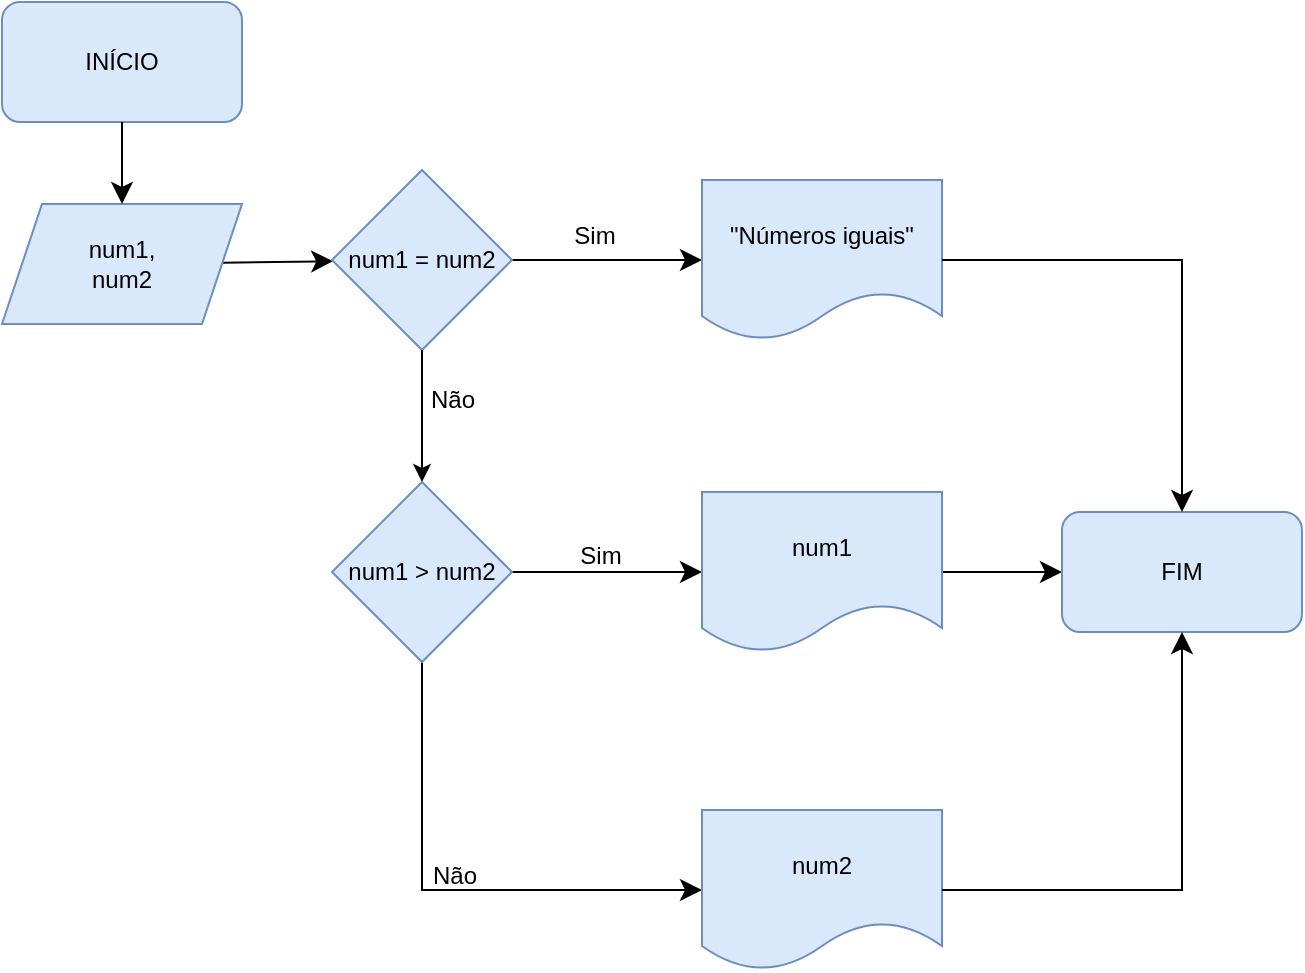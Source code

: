 <mxfile version="26.0.11">
  <diagram name="Página-1" id="dMHvQhVj3VRbbtBWQjQE">
    <mxGraphModel dx="3088" dy="796" grid="1" gridSize="10" guides="1" tooltips="1" connect="1" arrows="1" fold="1" page="1" pageScale="1" pageWidth="827" pageHeight="1169" math="0" shadow="0">
      <root>
        <mxCell id="0" />
        <mxCell id="1" parent="0" />
        <mxCell id="3xpD1GNYhK4gNY7aqobl-21" value="INÍCIO" style="rounded=1;whiteSpace=wrap;html=1;fillColor=#dae8fc;strokeColor=#6c8ebf;" parent="1" vertex="1">
          <mxGeometry x="-1565" y="343" width="120" height="60" as="geometry" />
        </mxCell>
        <mxCell id="3xpD1GNYhK4gNY7aqobl-22" value="" style="edgeStyle=none;curved=1;rounded=0;orthogonalLoop=1;jettySize=auto;html=1;fontSize=12;startSize=8;endSize=8;" parent="1" source="3xpD1GNYhK4gNY7aqobl-23" target="3xpD1GNYhK4gNY7aqobl-28" edge="1">
          <mxGeometry relative="1" as="geometry" />
        </mxCell>
        <mxCell id="3xpD1GNYhK4gNY7aqobl-23" value="num1,&lt;div&gt;num2&lt;/div&gt;" style="shape=parallelogram;perimeter=parallelogramPerimeter;whiteSpace=wrap;html=1;fixedSize=1;fillColor=#dae8fc;strokeColor=#6c8ebf;" parent="1" vertex="1">
          <mxGeometry x="-1565" y="444" width="120" height="60" as="geometry" />
        </mxCell>
        <mxCell id="3xpD1GNYhK4gNY7aqobl-24" value="" style="edgeStyle=none;curved=1;rounded=0;orthogonalLoop=1;jettySize=auto;html=1;fontSize=12;startSize=8;endSize=8;" parent="1" source="3xpD1GNYhK4gNY7aqobl-28" target="3xpD1GNYhK4gNY7aqobl-29" edge="1">
          <mxGeometry relative="1" as="geometry" />
        </mxCell>
        <mxCell id="3xpD1GNYhK4gNY7aqobl-25" value="Sim" style="edgeLabel;html=1;align=center;verticalAlign=middle;resizable=0;points=[];fontSize=12;labelBackgroundColor=none;" parent="3xpD1GNYhK4gNY7aqobl-24" vertex="1" connectable="0">
          <mxGeometry x="-0.151" y="-3" relative="1" as="geometry">
            <mxPoint y="-15" as="offset" />
          </mxGeometry>
        </mxCell>
        <mxCell id="3xpD1GNYhK4gNY7aqobl-28" value="num1 = num2" style="rhombus;whiteSpace=wrap;html=1;fillStyle=auto;shadow=0;rounded=0;fillColor=#dae8fc;strokeColor=#6c8ebf;" parent="1" vertex="1">
          <mxGeometry x="-1400" y="427" width="90" height="90" as="geometry" />
        </mxCell>
        <mxCell id="3xpD1GNYhK4gNY7aqobl-29" value="&quot;Números iguais&quot;" style="shape=document;whiteSpace=wrap;html=1;boundedLbl=1;fillColor=#dae8fc;strokeColor=#6c8ebf;" parent="1" vertex="1">
          <mxGeometry x="-1215" y="432" width="120" height="80" as="geometry" />
        </mxCell>
        <mxCell id="3xpD1GNYhK4gNY7aqobl-30" value="" style="edgeStyle=none;curved=1;rounded=0;orthogonalLoop=1;jettySize=auto;html=1;fontSize=12;startSize=8;endSize=8;" parent="1" source="3xpD1GNYhK4gNY7aqobl-34" target="3xpD1GNYhK4gNY7aqobl-36" edge="1">
          <mxGeometry relative="1" as="geometry" />
        </mxCell>
        <mxCell id="3xpD1GNYhK4gNY7aqobl-31" value="Sim" style="edgeLabel;html=1;align=center;verticalAlign=middle;resizable=0;points=[];fontSize=12;labelBackgroundColor=none;" parent="3xpD1GNYhK4gNY7aqobl-30" vertex="1" connectable="0">
          <mxGeometry x="-0.08" y="-1" relative="1" as="geometry">
            <mxPoint y="-9" as="offset" />
          </mxGeometry>
        </mxCell>
        <mxCell id="3xpD1GNYhK4gNY7aqobl-32" value="" style="edgeStyle=none;curved=0;rounded=0;orthogonalLoop=1;jettySize=auto;html=1;fontSize=12;startSize=8;endSize=8;exitX=0.5;exitY=1;exitDx=0;exitDy=0;" parent="1" source="3xpD1GNYhK4gNY7aqobl-34" target="3xpD1GNYhK4gNY7aqobl-37" edge="1">
          <mxGeometry relative="1" as="geometry">
            <mxPoint x="-1355" y="609" as="sourcePoint" />
            <Array as="points">
              <mxPoint x="-1355" y="787" />
            </Array>
          </mxGeometry>
        </mxCell>
        <mxCell id="3xpD1GNYhK4gNY7aqobl-33" value="Não" style="edgeLabel;html=1;align=center;verticalAlign=middle;resizable=0;points=[];fontSize=12;labelBackgroundColor=none;" parent="3xpD1GNYhK4gNY7aqobl-32" vertex="1" connectable="0">
          <mxGeometry x="0.004" y="1" relative="1" as="geometry">
            <mxPoint x="2" y="-6" as="offset" />
          </mxGeometry>
        </mxCell>
        <mxCell id="3xpD1GNYhK4gNY7aqobl-34" value="num1 &amp;gt; num2" style="rhombus;whiteSpace=wrap;html=1;fillColor=#dae8fc;strokeColor=#6c8ebf;" parent="1" vertex="1">
          <mxGeometry x="-1400" y="583" width="90" height="90" as="geometry" />
        </mxCell>
        <mxCell id="3xpD1GNYhK4gNY7aqobl-35" value="" style="edgeStyle=none;curved=1;rounded=0;orthogonalLoop=1;jettySize=auto;html=1;fontSize=12;startSize=8;endSize=8;" parent="1" source="3xpD1GNYhK4gNY7aqobl-36" target="3xpD1GNYhK4gNY7aqobl-38" edge="1">
          <mxGeometry relative="1" as="geometry" />
        </mxCell>
        <mxCell id="3xpD1GNYhK4gNY7aqobl-36" value="num1" style="shape=document;whiteSpace=wrap;html=1;boundedLbl=1;fillColor=#dae8fc;strokeColor=#6c8ebf;" parent="1" vertex="1">
          <mxGeometry x="-1215" y="588" width="120" height="80" as="geometry" />
        </mxCell>
        <mxCell id="3xpD1GNYhK4gNY7aqobl-37" value="num2" style="shape=document;whiteSpace=wrap;html=1;boundedLbl=1;fillColor=#dae8fc;strokeColor=#6c8ebf;" parent="1" vertex="1">
          <mxGeometry x="-1215" y="747" width="120" height="80" as="geometry" />
        </mxCell>
        <mxCell id="3xpD1GNYhK4gNY7aqobl-38" value="FIM" style="rounded=1;whiteSpace=wrap;html=1;fillColor=#dae8fc;strokeColor=#6c8ebf;" parent="1" vertex="1">
          <mxGeometry x="-1035" y="598" width="120" height="60" as="geometry" />
        </mxCell>
        <mxCell id="3xpD1GNYhK4gNY7aqobl-39" value="" style="endArrow=classic;html=1;rounded=0;fontSize=12;startSize=8;endSize=8;curved=0;exitX=1;exitY=0.5;exitDx=0;exitDy=0;entryX=0.5;entryY=0;entryDx=0;entryDy=0;" parent="1" source="3xpD1GNYhK4gNY7aqobl-29" target="3xpD1GNYhK4gNY7aqobl-38" edge="1">
          <mxGeometry width="50" height="50" relative="1" as="geometry">
            <mxPoint x="-1265" y="540" as="sourcePoint" />
            <mxPoint x="-1215" y="490" as="targetPoint" />
            <Array as="points">
              <mxPoint x="-975" y="472" />
            </Array>
          </mxGeometry>
        </mxCell>
        <mxCell id="3xpD1GNYhK4gNY7aqobl-40" value="" style="endArrow=classic;html=1;rounded=0;fontSize=12;startSize=8;endSize=8;curved=0;exitX=1;exitY=0.5;exitDx=0;exitDy=0;entryX=0.5;entryY=1;entryDx=0;entryDy=0;" parent="1" source="3xpD1GNYhK4gNY7aqobl-37" target="3xpD1GNYhK4gNY7aqobl-38" edge="1">
          <mxGeometry width="50" height="50" relative="1" as="geometry">
            <mxPoint x="-1195" y="486" as="sourcePoint" />
            <mxPoint x="-1145" y="436" as="targetPoint" />
            <Array as="points">
              <mxPoint x="-975" y="787" />
            </Array>
          </mxGeometry>
        </mxCell>
        <mxCell id="3xpD1GNYhK4gNY7aqobl-41" value="" style="endArrow=classic;html=1;rounded=0;fontSize=12;startSize=8;endSize=8;curved=1;exitX=0.5;exitY=1;exitDx=0;exitDy=0;entryX=0.5;entryY=0;entryDx=0;entryDy=0;" parent="1" source="3xpD1GNYhK4gNY7aqobl-21" target="3xpD1GNYhK4gNY7aqobl-23" edge="1">
          <mxGeometry width="50" height="50" relative="1" as="geometry">
            <mxPoint x="-1270" y="543" as="sourcePoint" />
            <mxPoint x="-1220" y="493" as="targetPoint" />
          </mxGeometry>
        </mxCell>
        <mxCell id="3xpD1GNYhK4gNY7aqobl-46" value="" style="endArrow=classic;html=1;rounded=0;exitX=0.5;exitY=1;exitDx=0;exitDy=0;entryX=0.5;entryY=0;entryDx=0;entryDy=0;" parent="1" source="3xpD1GNYhK4gNY7aqobl-28" target="3xpD1GNYhK4gNY7aqobl-34" edge="1">
          <mxGeometry width="50" height="50" relative="1" as="geometry">
            <mxPoint x="-1300" y="663" as="sourcePoint" />
            <mxPoint x="-1250" y="613" as="targetPoint" />
          </mxGeometry>
        </mxCell>
        <mxCell id="9DBmNnuFnaNS5yMXY5H1-1" value="Não" style="edgeLabel;html=1;align=center;verticalAlign=middle;resizable=0;points=[];fontSize=12;labelBackgroundColor=none;" vertex="1" connectable="0" parent="3xpD1GNYhK4gNY7aqobl-46">
          <mxGeometry x="-0.242" relative="1" as="geometry">
            <mxPoint x="15" as="offset" />
          </mxGeometry>
        </mxCell>
      </root>
    </mxGraphModel>
  </diagram>
</mxfile>
